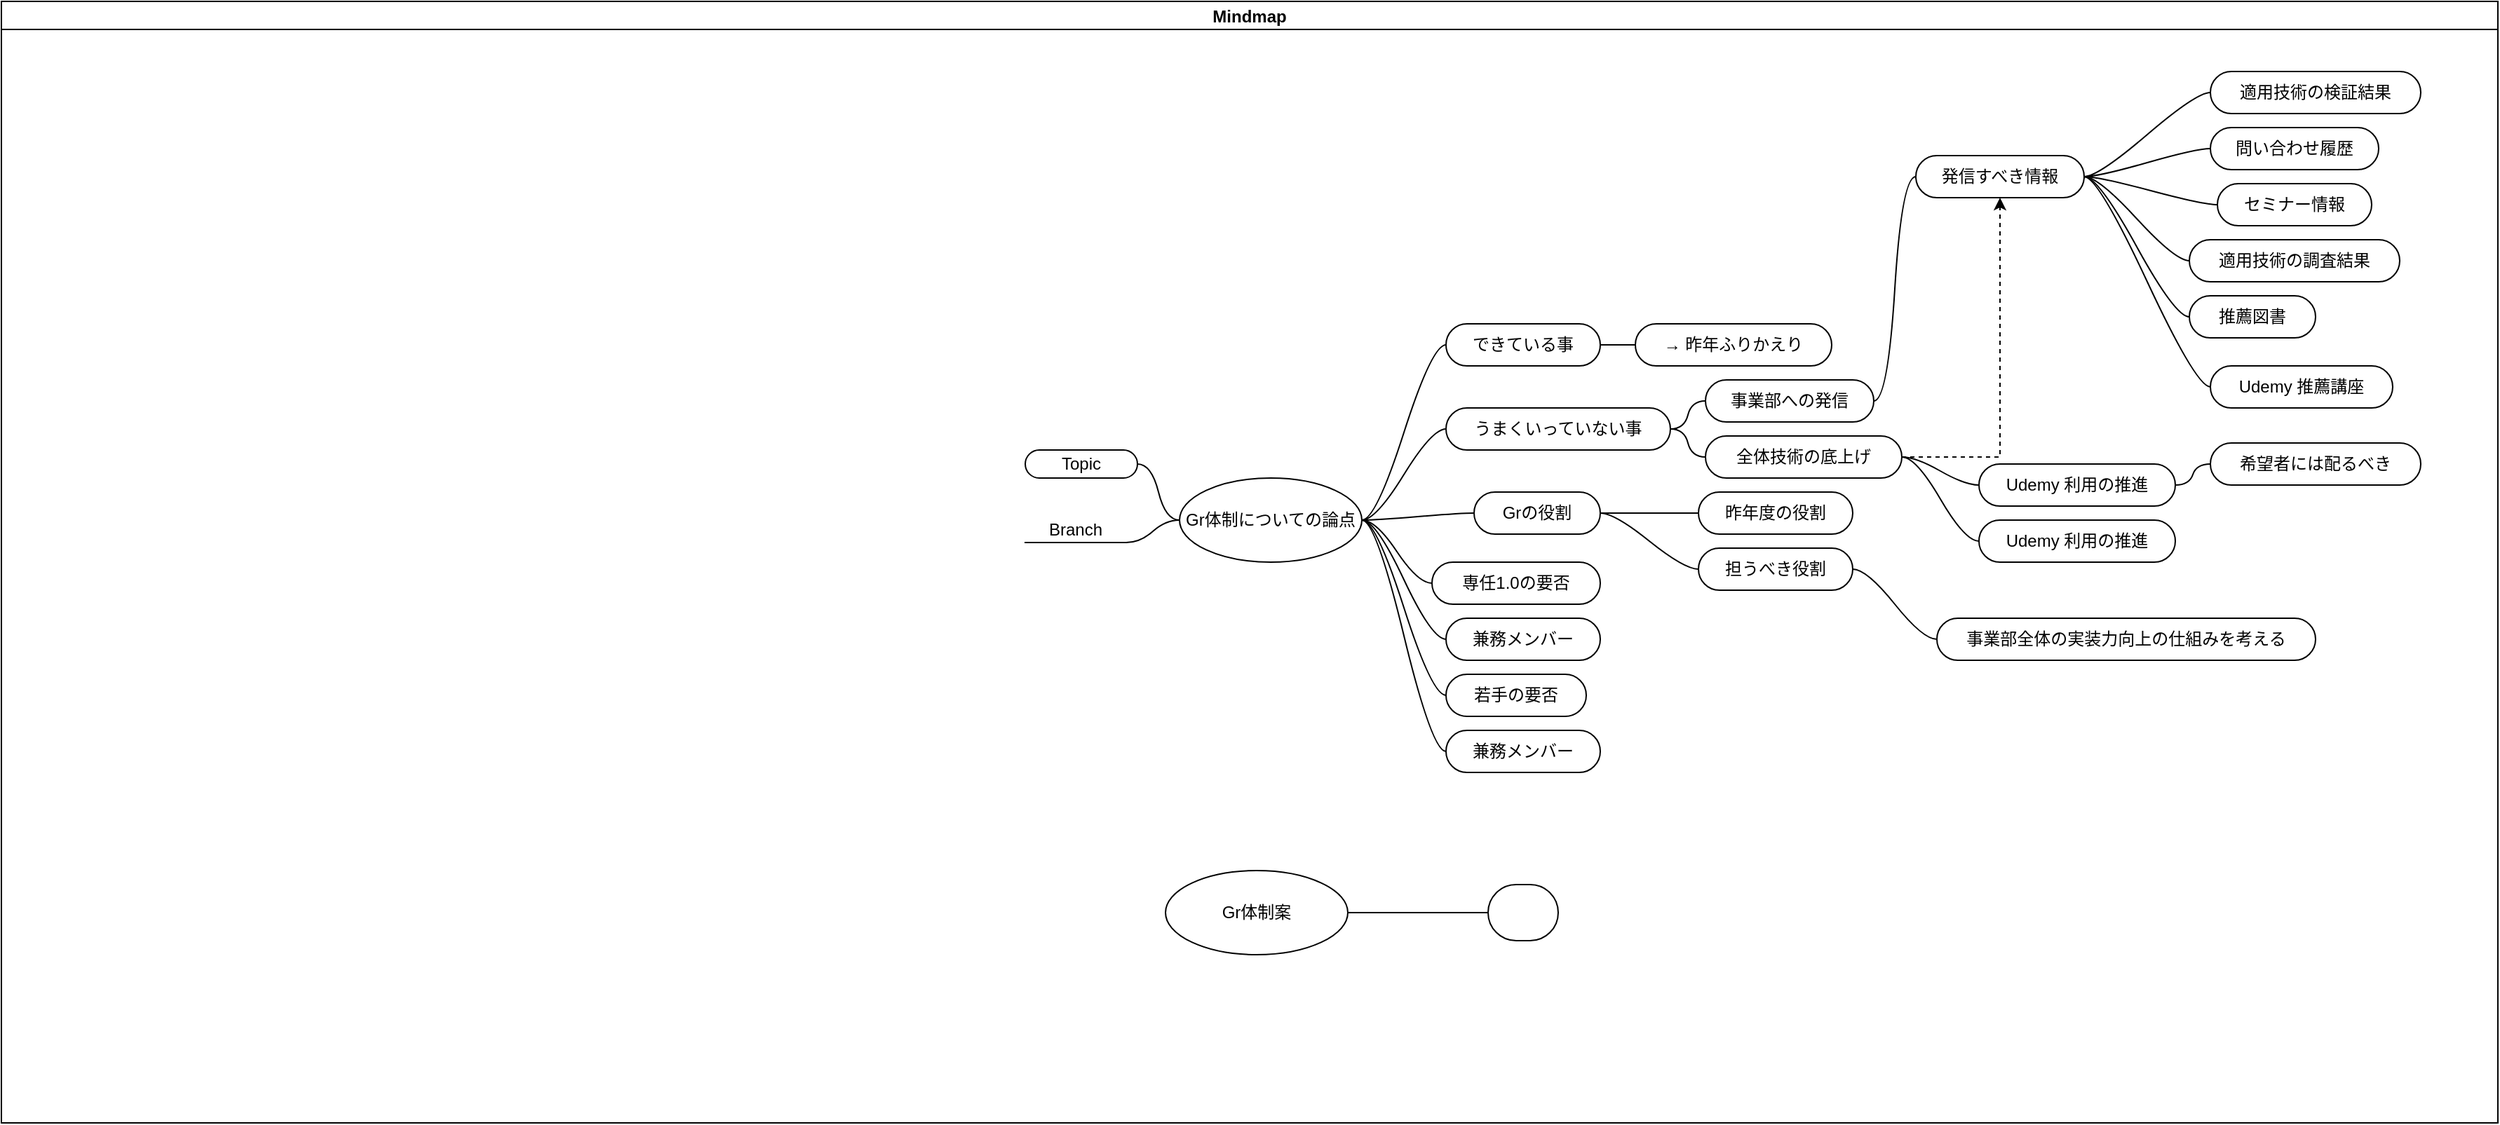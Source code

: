<mxfile version="20.0.1" type="github">
  <diagram name="Page-1" id="ad52d381-51e7-2e0d-a935-2d0ddd2fd229">
    <mxGraphModel dx="1849" dy="418" grid="1" gridSize="10" guides="1" tooltips="1" connect="1" arrows="1" fold="1" page="1" pageScale="1" pageWidth="1100" pageHeight="850" background="none" math="0" shadow="0">
      <root>
        <mxCell id="0" />
        <mxCell id="1" parent="0" />
        <mxCell id="04sgWp-ZvmJj8OrhsIiC-1" value="Mindmap" style="swimlane;startSize=20;horizontal=1;containerType=tree;" vertex="1" parent="1">
          <mxGeometry x="-450" y="50" width="1780" height="800" as="geometry" />
        </mxCell>
        <mxCell id="04sgWp-ZvmJj8OrhsIiC-2" value="" style="edgeStyle=entityRelationEdgeStyle;startArrow=none;endArrow=none;segment=10;curved=1;rounded=0;" edge="1" parent="04sgWp-ZvmJj8OrhsIiC-1" source="04sgWp-ZvmJj8OrhsIiC-6" target="04sgWp-ZvmJj8OrhsIiC-7">
          <mxGeometry relative="1" as="geometry" />
        </mxCell>
        <mxCell id="04sgWp-ZvmJj8OrhsIiC-4" value="" style="edgeStyle=entityRelationEdgeStyle;startArrow=none;endArrow=none;segment=10;curved=1;rounded=0;" edge="1" parent="04sgWp-ZvmJj8OrhsIiC-1" source="04sgWp-ZvmJj8OrhsIiC-6" target="04sgWp-ZvmJj8OrhsIiC-9">
          <mxGeometry relative="1" as="geometry" />
        </mxCell>
        <mxCell id="04sgWp-ZvmJj8OrhsIiC-5" value="" style="edgeStyle=entityRelationEdgeStyle;startArrow=none;endArrow=none;segment=10;curved=1;rounded=0;" edge="1" parent="04sgWp-ZvmJj8OrhsIiC-1" source="04sgWp-ZvmJj8OrhsIiC-6" target="04sgWp-ZvmJj8OrhsIiC-10">
          <mxGeometry relative="1" as="geometry" />
        </mxCell>
        <mxCell id="04sgWp-ZvmJj8OrhsIiC-6" value="Gr体制についての論点" style="ellipse;whiteSpace=wrap;html=1;align=center;treeFolding=1;treeMoving=1;newEdgeStyle={&quot;edgeStyle&quot;:&quot;entityRelationEdgeStyle&quot;,&quot;startArrow&quot;:&quot;none&quot;,&quot;endArrow&quot;:&quot;none&quot;,&quot;segment&quot;:10,&quot;curved&quot;:1};" vertex="1" parent="04sgWp-ZvmJj8OrhsIiC-1">
          <mxGeometry x="840" y="340" width="130" height="60" as="geometry" />
        </mxCell>
        <mxCell id="04sgWp-ZvmJj8OrhsIiC-7" value="うまくいっていない事" style="whiteSpace=wrap;html=1;rounded=1;arcSize=50;align=center;verticalAlign=middle;strokeWidth=1;autosize=1;spacing=4;treeFolding=1;treeMoving=1;newEdgeStyle={&quot;edgeStyle&quot;:&quot;entityRelationEdgeStyle&quot;,&quot;startArrow&quot;:&quot;none&quot;,&quot;endArrow&quot;:&quot;none&quot;,&quot;segment&quot;:10,&quot;curved&quot;:1};" vertex="1" parent="04sgWp-ZvmJj8OrhsIiC-1">
          <mxGeometry x="1030" y="290" width="160" height="30" as="geometry" />
        </mxCell>
        <mxCell id="04sgWp-ZvmJj8OrhsIiC-9" value="Topic" style="whiteSpace=wrap;html=1;rounded=1;arcSize=50;align=center;verticalAlign=middle;strokeWidth=1;autosize=1;spacing=4;treeFolding=1;treeMoving=1;newEdgeStyle={&quot;edgeStyle&quot;:&quot;entityRelationEdgeStyle&quot;,&quot;startArrow&quot;:&quot;none&quot;,&quot;endArrow&quot;:&quot;none&quot;,&quot;segment&quot;:10,&quot;curved&quot;:1};" vertex="1" parent="04sgWp-ZvmJj8OrhsIiC-1">
          <mxGeometry x="730" y="320" width="80" height="20" as="geometry" />
        </mxCell>
        <mxCell id="04sgWp-ZvmJj8OrhsIiC-10" value="Branch" style="whiteSpace=wrap;html=1;shape=partialRectangle;top=0;left=0;bottom=1;right=0;points=[[0,1],[1,1]];fillColor=none;align=center;verticalAlign=bottom;routingCenterY=0.5;snapToPoint=1;autosize=1;treeFolding=1;treeMoving=1;newEdgeStyle={&quot;edgeStyle&quot;:&quot;entityRelationEdgeStyle&quot;,&quot;startArrow&quot;:&quot;none&quot;,&quot;endArrow&quot;:&quot;none&quot;,&quot;segment&quot;:10,&quot;curved&quot;:1};" vertex="1" parent="04sgWp-ZvmJj8OrhsIiC-1">
          <mxGeometry x="730" y="360" width="72" height="26" as="geometry" />
        </mxCell>
        <mxCell id="04sgWp-ZvmJj8OrhsIiC-13" value="" style="edgeStyle=entityRelationEdgeStyle;startArrow=none;endArrow=none;segment=10;curved=1;rounded=0;" edge="1" target="04sgWp-ZvmJj8OrhsIiC-14" source="04sgWp-ZvmJj8OrhsIiC-6" parent="04sgWp-ZvmJj8OrhsIiC-1">
          <mxGeometry relative="1" as="geometry">
            <mxPoint x="520" y="410" as="sourcePoint" />
          </mxGeometry>
        </mxCell>
        <mxCell id="04sgWp-ZvmJj8OrhsIiC-14" value="Grの役割" style="whiteSpace=wrap;html=1;rounded=1;arcSize=50;align=center;verticalAlign=middle;strokeWidth=1;autosize=1;spacing=4;treeFolding=1;treeMoving=1;newEdgeStyle={&quot;edgeStyle&quot;:&quot;entityRelationEdgeStyle&quot;,&quot;startArrow&quot;:&quot;none&quot;,&quot;endArrow&quot;:&quot;none&quot;,&quot;segment&quot;:10,&quot;curved&quot;:1};" vertex="1" parent="04sgWp-ZvmJj8OrhsIiC-1">
          <mxGeometry x="1050" y="350" width="90" height="30" as="geometry" />
        </mxCell>
        <mxCell id="04sgWp-ZvmJj8OrhsIiC-15" value="" style="edgeStyle=entityRelationEdgeStyle;startArrow=none;endArrow=none;segment=10;curved=1;rounded=0;" edge="1" target="04sgWp-ZvmJj8OrhsIiC-16" source="04sgWp-ZvmJj8OrhsIiC-6" parent="04sgWp-ZvmJj8OrhsIiC-1">
          <mxGeometry relative="1" as="geometry">
            <mxPoint x="520" y="410" as="sourcePoint" />
          </mxGeometry>
        </mxCell>
        <mxCell id="04sgWp-ZvmJj8OrhsIiC-16" value="できている事" style="whiteSpace=wrap;html=1;rounded=1;arcSize=50;align=center;verticalAlign=middle;strokeWidth=1;autosize=1;spacing=4;treeFolding=1;treeMoving=1;newEdgeStyle={&quot;edgeStyle&quot;:&quot;entityRelationEdgeStyle&quot;,&quot;startArrow&quot;:&quot;none&quot;,&quot;endArrow&quot;:&quot;none&quot;,&quot;segment&quot;:10,&quot;curved&quot;:1};" vertex="1" parent="04sgWp-ZvmJj8OrhsIiC-1">
          <mxGeometry x="1030" y="230" width="110" height="30" as="geometry" />
        </mxCell>
        <mxCell id="04sgWp-ZvmJj8OrhsIiC-17" value="" style="edgeStyle=entityRelationEdgeStyle;startArrow=none;endArrow=none;segment=10;curved=1;rounded=0;" edge="1" target="04sgWp-ZvmJj8OrhsIiC-18" source="04sgWp-ZvmJj8OrhsIiC-6" parent="04sgWp-ZvmJj8OrhsIiC-1">
          <mxGeometry relative="1" as="geometry">
            <mxPoint x="520" y="410" as="sourcePoint" />
          </mxGeometry>
        </mxCell>
        <mxCell id="04sgWp-ZvmJj8OrhsIiC-18" value="専任1.0の要否" style="whiteSpace=wrap;html=1;rounded=1;arcSize=50;align=center;verticalAlign=middle;strokeWidth=1;autosize=1;spacing=4;treeFolding=1;treeMoving=1;newEdgeStyle={&quot;edgeStyle&quot;:&quot;entityRelationEdgeStyle&quot;,&quot;startArrow&quot;:&quot;none&quot;,&quot;endArrow&quot;:&quot;none&quot;,&quot;segment&quot;:10,&quot;curved&quot;:1};" vertex="1" parent="04sgWp-ZvmJj8OrhsIiC-1">
          <mxGeometry x="1020" y="400" width="120" height="30" as="geometry" />
        </mxCell>
        <mxCell id="04sgWp-ZvmJj8OrhsIiC-19" value="" style="edgeStyle=entityRelationEdgeStyle;startArrow=none;endArrow=none;segment=10;curved=1;rounded=0;" edge="1" target="04sgWp-ZvmJj8OrhsIiC-20" source="04sgWp-ZvmJj8OrhsIiC-6" parent="04sgWp-ZvmJj8OrhsIiC-1">
          <mxGeometry relative="1" as="geometry">
            <mxPoint x="520" y="410" as="sourcePoint" />
          </mxGeometry>
        </mxCell>
        <mxCell id="04sgWp-ZvmJj8OrhsIiC-20" value="兼務メンバー" style="whiteSpace=wrap;html=1;rounded=1;arcSize=50;align=center;verticalAlign=middle;strokeWidth=1;autosize=1;spacing=4;treeFolding=1;treeMoving=1;newEdgeStyle={&quot;edgeStyle&quot;:&quot;entityRelationEdgeStyle&quot;,&quot;startArrow&quot;:&quot;none&quot;,&quot;endArrow&quot;:&quot;none&quot;,&quot;segment&quot;:10,&quot;curved&quot;:1};" vertex="1" parent="04sgWp-ZvmJj8OrhsIiC-1">
          <mxGeometry x="1030" y="440" width="110" height="30" as="geometry" />
        </mxCell>
        <mxCell id="04sgWp-ZvmJj8OrhsIiC-21" value="" style="edgeStyle=entityRelationEdgeStyle;startArrow=none;endArrow=none;segment=10;curved=1;rounded=0;" edge="1" target="04sgWp-ZvmJj8OrhsIiC-22" source="04sgWp-ZvmJj8OrhsIiC-6" parent="04sgWp-ZvmJj8OrhsIiC-1">
          <mxGeometry relative="1" as="geometry">
            <mxPoint x="520" y="410" as="sourcePoint" />
          </mxGeometry>
        </mxCell>
        <mxCell id="04sgWp-ZvmJj8OrhsIiC-22" value="若手の要否" style="whiteSpace=wrap;html=1;rounded=1;arcSize=50;align=center;verticalAlign=middle;strokeWidth=1;autosize=1;spacing=4;treeFolding=1;treeMoving=1;newEdgeStyle={&quot;edgeStyle&quot;:&quot;entityRelationEdgeStyle&quot;,&quot;startArrow&quot;:&quot;none&quot;,&quot;endArrow&quot;:&quot;none&quot;,&quot;segment&quot;:10,&quot;curved&quot;:1};" vertex="1" parent="04sgWp-ZvmJj8OrhsIiC-1">
          <mxGeometry x="1030" y="480" width="100" height="30" as="geometry" />
        </mxCell>
        <mxCell id="04sgWp-ZvmJj8OrhsIiC-23" value="" style="edgeStyle=entityRelationEdgeStyle;startArrow=none;endArrow=none;segment=10;curved=1;rounded=0;" edge="1" target="04sgWp-ZvmJj8OrhsIiC-24" source="04sgWp-ZvmJj8OrhsIiC-6" parent="04sgWp-ZvmJj8OrhsIiC-1">
          <mxGeometry relative="1" as="geometry">
            <mxPoint x="520" y="410" as="sourcePoint" />
          </mxGeometry>
        </mxCell>
        <mxCell id="04sgWp-ZvmJj8OrhsIiC-24" value="兼務メンバー" style="whiteSpace=wrap;html=1;rounded=1;arcSize=50;align=center;verticalAlign=middle;strokeWidth=1;autosize=1;spacing=4;treeFolding=1;treeMoving=1;newEdgeStyle={&quot;edgeStyle&quot;:&quot;entityRelationEdgeStyle&quot;,&quot;startArrow&quot;:&quot;none&quot;,&quot;endArrow&quot;:&quot;none&quot;,&quot;segment&quot;:10,&quot;curved&quot;:1};" vertex="1" parent="04sgWp-ZvmJj8OrhsIiC-1">
          <mxGeometry x="1030" y="520" width="110" height="30" as="geometry" />
        </mxCell>
        <mxCell id="04sgWp-ZvmJj8OrhsIiC-31" value="Gr体制案" style="ellipse;whiteSpace=wrap;html=1;align=center;treeFolding=1;treeMoving=1;newEdgeStyle={&quot;edgeStyle&quot;:&quot;entityRelationEdgeStyle&quot;,&quot;startArrow&quot;:&quot;none&quot;,&quot;endArrow&quot;:&quot;none&quot;,&quot;segment&quot;:10,&quot;curved&quot;:1};" vertex="1" parent="04sgWp-ZvmJj8OrhsIiC-1">
          <mxGeometry x="830" y="620" width="130" height="60" as="geometry" />
        </mxCell>
        <mxCell id="04sgWp-ZvmJj8OrhsIiC-32" value="" style="edgeStyle=entityRelationEdgeStyle;startArrow=none;endArrow=none;segment=10;curved=1;rounded=0;" edge="1" parent="04sgWp-ZvmJj8OrhsIiC-1" source="04sgWp-ZvmJj8OrhsIiC-31" target="04sgWp-ZvmJj8OrhsIiC-33">
          <mxGeometry relative="1" as="geometry">
            <mxPoint x="960" y="640" as="sourcePoint" />
          </mxGeometry>
        </mxCell>
        <mxCell id="04sgWp-ZvmJj8OrhsIiC-33" value="" style="whiteSpace=wrap;html=1;rounded=1;arcSize=50;align=center;verticalAlign=middle;strokeWidth=1;autosize=1;spacing=4;treeFolding=1;treeMoving=1;newEdgeStyle={&quot;edgeStyle&quot;:&quot;entityRelationEdgeStyle&quot;,&quot;startArrow&quot;:&quot;none&quot;,&quot;endArrow&quot;:&quot;none&quot;,&quot;segment&quot;:10,&quot;curved&quot;:1};" vertex="1" parent="04sgWp-ZvmJj8OrhsIiC-1">
          <mxGeometry x="1060" y="630" width="50" height="40" as="geometry" />
        </mxCell>
        <mxCell id="04sgWp-ZvmJj8OrhsIiC-38" value="" style="edgeStyle=entityRelationEdgeStyle;startArrow=none;endArrow=none;segment=10;curved=1;rounded=0;" edge="1" target="04sgWp-ZvmJj8OrhsIiC-39" source="04sgWp-ZvmJj8OrhsIiC-7" parent="04sgWp-ZvmJj8OrhsIiC-1">
          <mxGeometry relative="1" as="geometry">
            <mxPoint x="530" y="390" as="sourcePoint" />
          </mxGeometry>
        </mxCell>
        <mxCell id="04sgWp-ZvmJj8OrhsIiC-39" value="事業部への発信" style="whiteSpace=wrap;html=1;rounded=1;arcSize=50;align=center;verticalAlign=middle;strokeWidth=1;autosize=1;spacing=4;treeFolding=1;treeMoving=1;newEdgeStyle={&quot;edgeStyle&quot;:&quot;entityRelationEdgeStyle&quot;,&quot;startArrow&quot;:&quot;none&quot;,&quot;endArrow&quot;:&quot;none&quot;,&quot;segment&quot;:10,&quot;curved&quot;:1};" vertex="1" parent="04sgWp-ZvmJj8OrhsIiC-1">
          <mxGeometry x="1215" y="270" width="120" height="30" as="geometry" />
        </mxCell>
        <mxCell id="04sgWp-ZvmJj8OrhsIiC-45" value="" style="edgeStyle=entityRelationEdgeStyle;startArrow=none;endArrow=none;segment=10;curved=1;rounded=0;" edge="1" target="04sgWp-ZvmJj8OrhsIiC-46" source="04sgWp-ZvmJj8OrhsIiC-16" parent="04sgWp-ZvmJj8OrhsIiC-1">
          <mxGeometry relative="1" as="geometry">
            <mxPoint x="530" y="390" as="sourcePoint" />
          </mxGeometry>
        </mxCell>
        <mxCell id="04sgWp-ZvmJj8OrhsIiC-46" value="→ 昨年ふりかえり" style="whiteSpace=wrap;html=1;rounded=1;arcSize=50;align=center;verticalAlign=middle;strokeWidth=1;autosize=1;spacing=4;treeFolding=1;treeMoving=1;newEdgeStyle={&quot;edgeStyle&quot;:&quot;entityRelationEdgeStyle&quot;,&quot;startArrow&quot;:&quot;none&quot;,&quot;endArrow&quot;:&quot;none&quot;,&quot;segment&quot;:10,&quot;curved&quot;:1};" vertex="1" parent="04sgWp-ZvmJj8OrhsIiC-1">
          <mxGeometry x="1165" y="230" width="140" height="30" as="geometry" />
        </mxCell>
        <mxCell id="04sgWp-ZvmJj8OrhsIiC-47" value="" style="edgeStyle=entityRelationEdgeStyle;startArrow=none;endArrow=none;segment=10;curved=1;rounded=0;" edge="1" target="04sgWp-ZvmJj8OrhsIiC-48" source="04sgWp-ZvmJj8OrhsIiC-7" parent="04sgWp-ZvmJj8OrhsIiC-1">
          <mxGeometry relative="1" as="geometry">
            <mxPoint x="700" y="325" as="sourcePoint" />
          </mxGeometry>
        </mxCell>
        <mxCell id="04sgWp-ZvmJj8OrhsIiC-48" value="全体技術の底上げ" style="whiteSpace=wrap;html=1;rounded=1;arcSize=50;align=center;verticalAlign=middle;strokeWidth=1;autosize=1;spacing=4;treeFolding=1;treeMoving=1;newEdgeStyle={&quot;edgeStyle&quot;:&quot;entityRelationEdgeStyle&quot;,&quot;startArrow&quot;:&quot;none&quot;,&quot;endArrow&quot;:&quot;none&quot;,&quot;segment&quot;:10,&quot;curved&quot;:1};" vertex="1" parent="04sgWp-ZvmJj8OrhsIiC-1">
          <mxGeometry x="1215" y="310" width="140" height="30" as="geometry" />
        </mxCell>
        <mxCell id="04sgWp-ZvmJj8OrhsIiC-49" value="" style="edgeStyle=entityRelationEdgeStyle;startArrow=none;endArrow=none;segment=10;curved=1;rounded=0;" edge="1" target="04sgWp-ZvmJj8OrhsIiC-50" source="04sgWp-ZvmJj8OrhsIiC-14" parent="04sgWp-ZvmJj8OrhsIiC-1">
          <mxGeometry relative="1" as="geometry">
            <mxPoint x="480" y="390" as="sourcePoint" />
          </mxGeometry>
        </mxCell>
        <mxCell id="04sgWp-ZvmJj8OrhsIiC-50" value="昨年度の役割" style="whiteSpace=wrap;html=1;rounded=1;arcSize=50;align=center;verticalAlign=middle;strokeWidth=1;autosize=1;spacing=4;treeFolding=1;treeMoving=1;newEdgeStyle={&quot;edgeStyle&quot;:&quot;entityRelationEdgeStyle&quot;,&quot;startArrow&quot;:&quot;none&quot;,&quot;endArrow&quot;:&quot;none&quot;,&quot;segment&quot;:10,&quot;curved&quot;:1};" vertex="1" parent="04sgWp-ZvmJj8OrhsIiC-1">
          <mxGeometry x="1210" y="350" width="110" height="30" as="geometry" />
        </mxCell>
        <mxCell id="04sgWp-ZvmJj8OrhsIiC-51" value="" style="edgeStyle=entityRelationEdgeStyle;startArrow=none;endArrow=none;segment=10;curved=1;rounded=0;" edge="1" target="04sgWp-ZvmJj8OrhsIiC-52" source="04sgWp-ZvmJj8OrhsIiC-14" parent="04sgWp-ZvmJj8OrhsIiC-1">
          <mxGeometry relative="1" as="geometry">
            <mxPoint x="650" y="405" as="sourcePoint" />
          </mxGeometry>
        </mxCell>
        <mxCell id="04sgWp-ZvmJj8OrhsIiC-52" value="担うべき役割" style="whiteSpace=wrap;html=1;rounded=1;arcSize=50;align=center;verticalAlign=middle;strokeWidth=1;autosize=1;spacing=4;treeFolding=1;treeMoving=1;newEdgeStyle={&quot;edgeStyle&quot;:&quot;entityRelationEdgeStyle&quot;,&quot;startArrow&quot;:&quot;none&quot;,&quot;endArrow&quot;:&quot;none&quot;,&quot;segment&quot;:10,&quot;curved&quot;:1};" vertex="1" parent="04sgWp-ZvmJj8OrhsIiC-1">
          <mxGeometry x="1210" y="390" width="110" height="30" as="geometry" />
        </mxCell>
        <mxCell id="04sgWp-ZvmJj8OrhsIiC-55" value="" style="edgeStyle=entityRelationEdgeStyle;startArrow=none;endArrow=none;segment=10;curved=1;rounded=0;exitX=1;exitY=0.5;exitDx=0;exitDy=0;" edge="1" target="04sgWp-ZvmJj8OrhsIiC-56" source="04sgWp-ZvmJj8OrhsIiC-72" parent="04sgWp-ZvmJj8OrhsIiC-1">
          <mxGeometry relative="1" as="geometry">
            <mxPoint x="1490" y="140" as="sourcePoint" />
          </mxGeometry>
        </mxCell>
        <mxCell id="04sgWp-ZvmJj8OrhsIiC-56" value="適用技術の調査結果" style="whiteSpace=wrap;html=1;rounded=1;arcSize=50;align=center;verticalAlign=middle;strokeWidth=1;autosize=1;spacing=4;treeFolding=1;treeMoving=1;newEdgeStyle={&quot;edgeStyle&quot;:&quot;entityRelationEdgeStyle&quot;,&quot;startArrow&quot;:&quot;none&quot;,&quot;endArrow&quot;:&quot;none&quot;,&quot;segment&quot;:10,&quot;curved&quot;:1};" vertex="1" parent="04sgWp-ZvmJj8OrhsIiC-1">
          <mxGeometry x="1560" y="170" width="150" height="30" as="geometry" />
        </mxCell>
        <mxCell id="04sgWp-ZvmJj8OrhsIiC-59" value="" style="edgeStyle=entityRelationEdgeStyle;startArrow=none;endArrow=none;segment=10;curved=1;rounded=0;exitX=1;exitY=0.5;exitDx=0;exitDy=0;" edge="1" target="04sgWp-ZvmJj8OrhsIiC-60" source="04sgWp-ZvmJj8OrhsIiC-72" parent="04sgWp-ZvmJj8OrhsIiC-1">
          <mxGeometry relative="1" as="geometry">
            <mxPoint x="845" y="305" as="sourcePoint" />
          </mxGeometry>
        </mxCell>
        <mxCell id="04sgWp-ZvmJj8OrhsIiC-60" value="セミナー情報" style="whiteSpace=wrap;html=1;rounded=1;arcSize=50;align=center;verticalAlign=middle;strokeWidth=1;autosize=1;spacing=4;treeFolding=1;treeMoving=1;newEdgeStyle={&quot;edgeStyle&quot;:&quot;entityRelationEdgeStyle&quot;,&quot;startArrow&quot;:&quot;none&quot;,&quot;endArrow&quot;:&quot;none&quot;,&quot;segment&quot;:10,&quot;curved&quot;:1};" vertex="1" parent="04sgWp-ZvmJj8OrhsIiC-1">
          <mxGeometry x="1580" y="130" width="110" height="30" as="geometry" />
        </mxCell>
        <mxCell id="04sgWp-ZvmJj8OrhsIiC-63" value="" style="edgeStyle=entityRelationEdgeStyle;startArrow=none;endArrow=none;segment=10;curved=1;rounded=0;exitX=1;exitY=0.5;exitDx=0;exitDy=0;" edge="1" target="04sgWp-ZvmJj8OrhsIiC-64" source="04sgWp-ZvmJj8OrhsIiC-72" parent="04sgWp-ZvmJj8OrhsIiC-1">
          <mxGeometry relative="1" as="geometry">
            <mxPoint x="700" y="325" as="sourcePoint" />
          </mxGeometry>
        </mxCell>
        <mxCell id="04sgWp-ZvmJj8OrhsIiC-64" value="推薦図書" style="whiteSpace=wrap;html=1;rounded=1;arcSize=50;align=center;verticalAlign=middle;strokeWidth=1;autosize=1;spacing=4;treeFolding=1;treeMoving=1;newEdgeStyle={&quot;edgeStyle&quot;:&quot;entityRelationEdgeStyle&quot;,&quot;startArrow&quot;:&quot;none&quot;,&quot;endArrow&quot;:&quot;none&quot;,&quot;segment&quot;:10,&quot;curved&quot;:1};" vertex="1" parent="04sgWp-ZvmJj8OrhsIiC-1">
          <mxGeometry x="1560" y="210" width="90" height="30" as="geometry" />
        </mxCell>
        <mxCell id="04sgWp-ZvmJj8OrhsIiC-65" value="" style="edgeStyle=entityRelationEdgeStyle;startArrow=none;endArrow=none;segment=10;curved=1;rounded=0;exitX=1;exitY=0.5;exitDx=0;exitDy=0;" edge="1" target="04sgWp-ZvmJj8OrhsIiC-66" source="04sgWp-ZvmJj8OrhsIiC-72" parent="04sgWp-ZvmJj8OrhsIiC-1">
          <mxGeometry relative="1" as="geometry">
            <mxPoint x="865" y="345" as="sourcePoint" />
          </mxGeometry>
        </mxCell>
        <mxCell id="04sgWp-ZvmJj8OrhsIiC-66" value="Udemy 推薦講座" style="whiteSpace=wrap;html=1;rounded=1;arcSize=50;align=center;verticalAlign=middle;strokeWidth=1;autosize=1;spacing=4;treeFolding=1;treeMoving=1;newEdgeStyle={&quot;edgeStyle&quot;:&quot;entityRelationEdgeStyle&quot;,&quot;startArrow&quot;:&quot;none&quot;,&quot;endArrow&quot;:&quot;none&quot;,&quot;segment&quot;:10,&quot;curved&quot;:1};" vertex="1" parent="04sgWp-ZvmJj8OrhsIiC-1">
          <mxGeometry x="1575" y="260" width="130" height="30" as="geometry" />
        </mxCell>
        <mxCell id="04sgWp-ZvmJj8OrhsIiC-67" value="" style="edgeStyle=entityRelationEdgeStyle;startArrow=none;endArrow=none;segment=10;curved=1;rounded=0;exitX=1;exitY=0.5;exitDx=0;exitDy=0;" edge="1" target="04sgWp-ZvmJj8OrhsIiC-68" source="04sgWp-ZvmJj8OrhsIiC-72" parent="04sgWp-ZvmJj8OrhsIiC-1">
          <mxGeometry relative="1" as="geometry">
            <mxPoint x="845" y="305" as="sourcePoint" />
          </mxGeometry>
        </mxCell>
        <mxCell id="04sgWp-ZvmJj8OrhsIiC-68" value="問い合わせ履歴" style="whiteSpace=wrap;html=1;rounded=1;arcSize=50;align=center;verticalAlign=middle;strokeWidth=1;autosize=1;spacing=4;treeFolding=1;treeMoving=1;newEdgeStyle={&quot;edgeStyle&quot;:&quot;entityRelationEdgeStyle&quot;,&quot;startArrow&quot;:&quot;none&quot;,&quot;endArrow&quot;:&quot;none&quot;,&quot;segment&quot;:10,&quot;curved&quot;:1};" vertex="1" parent="04sgWp-ZvmJj8OrhsIiC-1">
          <mxGeometry x="1575" y="90" width="120" height="30" as="geometry" />
        </mxCell>
        <mxCell id="04sgWp-ZvmJj8OrhsIiC-69" value="" style="edgeStyle=entityRelationEdgeStyle;startArrow=none;endArrow=none;segment=10;curved=1;rounded=0;exitX=1;exitY=0.5;exitDx=0;exitDy=0;" edge="1" target="04sgWp-ZvmJj8OrhsIiC-70" source="04sgWp-ZvmJj8OrhsIiC-72" parent="04sgWp-ZvmJj8OrhsIiC-1">
          <mxGeometry relative="1" as="geometry">
            <mxPoint x="845" y="305" as="sourcePoint" />
          </mxGeometry>
        </mxCell>
        <mxCell id="04sgWp-ZvmJj8OrhsIiC-70" value="適用技術の検証結果" style="whiteSpace=wrap;html=1;rounded=1;arcSize=50;align=center;verticalAlign=middle;strokeWidth=1;autosize=1;spacing=4;treeFolding=1;treeMoving=1;newEdgeStyle={&quot;edgeStyle&quot;:&quot;entityRelationEdgeStyle&quot;,&quot;startArrow&quot;:&quot;none&quot;,&quot;endArrow&quot;:&quot;none&quot;,&quot;segment&quot;:10,&quot;curved&quot;:1};" vertex="1" parent="04sgWp-ZvmJj8OrhsIiC-1">
          <mxGeometry x="1575" y="50" width="150" height="30" as="geometry" />
        </mxCell>
        <mxCell id="04sgWp-ZvmJj8OrhsIiC-71" value="" style="edgeStyle=entityRelationEdgeStyle;startArrow=none;endArrow=none;segment=10;curved=1;rounded=0;" edge="1" target="04sgWp-ZvmJj8OrhsIiC-72" source="04sgWp-ZvmJj8OrhsIiC-39" parent="04sgWp-ZvmJj8OrhsIiC-1">
          <mxGeometry relative="1" as="geometry">
            <mxPoint x="845" y="305" as="sourcePoint" />
          </mxGeometry>
        </mxCell>
        <mxCell id="04sgWp-ZvmJj8OrhsIiC-72" value="発信すべき情報" style="whiteSpace=wrap;html=1;rounded=1;arcSize=50;align=center;verticalAlign=middle;strokeWidth=1;autosize=1;spacing=4;treeFolding=1;treeMoving=1;newEdgeStyle={&quot;edgeStyle&quot;:&quot;entityRelationEdgeStyle&quot;,&quot;startArrow&quot;:&quot;none&quot;,&quot;endArrow&quot;:&quot;none&quot;,&quot;segment&quot;:10,&quot;curved&quot;:1};" vertex="1" parent="04sgWp-ZvmJj8OrhsIiC-1">
          <mxGeometry x="1365" y="110" width="120" height="30" as="geometry" />
        </mxCell>
        <mxCell id="04sgWp-ZvmJj8OrhsIiC-73" style="edgeStyle=orthogonalEdgeStyle;rounded=0;orthogonalLoop=1;jettySize=auto;html=1;entryX=0.5;entryY=1;entryDx=0;entryDy=0;sketch=0;dashed=1;" edge="1" parent="04sgWp-ZvmJj8OrhsIiC-1" source="04sgWp-ZvmJj8OrhsIiC-48" target="04sgWp-ZvmJj8OrhsIiC-72">
          <mxGeometry relative="1" as="geometry">
            <mxPoint x="1420" y="230" as="targetPoint" />
          </mxGeometry>
        </mxCell>
        <mxCell id="04sgWp-ZvmJj8OrhsIiC-74" value="" style="edgeStyle=entityRelationEdgeStyle;startArrow=none;endArrow=none;segment=10;curved=1;rounded=0;" edge="1" target="04sgWp-ZvmJj8OrhsIiC-75" source="04sgWp-ZvmJj8OrhsIiC-48" parent="04sgWp-ZvmJj8OrhsIiC-1">
          <mxGeometry relative="1" as="geometry">
            <mxPoint x="740" y="325" as="sourcePoint" />
          </mxGeometry>
        </mxCell>
        <mxCell id="04sgWp-ZvmJj8OrhsIiC-75" value="Udemy 利用の推進" style="whiteSpace=wrap;html=1;rounded=1;arcSize=50;align=center;verticalAlign=middle;strokeWidth=1;autosize=1;spacing=4;treeFolding=1;treeMoving=1;newEdgeStyle={&quot;edgeStyle&quot;:&quot;entityRelationEdgeStyle&quot;,&quot;startArrow&quot;:&quot;none&quot;,&quot;endArrow&quot;:&quot;none&quot;,&quot;segment&quot;:10,&quot;curved&quot;:1};" vertex="1" parent="04sgWp-ZvmJj8OrhsIiC-1">
          <mxGeometry x="1410" y="330" width="140" height="30" as="geometry" />
        </mxCell>
        <mxCell id="04sgWp-ZvmJj8OrhsIiC-76" value="" style="edgeStyle=entityRelationEdgeStyle;startArrow=none;endArrow=none;segment=10;curved=1;rounded=0;" edge="1" target="04sgWp-ZvmJj8OrhsIiC-77" source="04sgWp-ZvmJj8OrhsIiC-75" parent="04sgWp-ZvmJj8OrhsIiC-1">
          <mxGeometry relative="1" as="geometry">
            <mxPoint x="905" y="345" as="sourcePoint" />
          </mxGeometry>
        </mxCell>
        <mxCell id="04sgWp-ZvmJj8OrhsIiC-77" value="希望者には配るべき" style="whiteSpace=wrap;html=1;rounded=1;arcSize=50;align=center;verticalAlign=middle;strokeWidth=1;autosize=1;spacing=4;treeFolding=1;treeMoving=1;newEdgeStyle={&quot;edgeStyle&quot;:&quot;entityRelationEdgeStyle&quot;,&quot;startArrow&quot;:&quot;none&quot;,&quot;endArrow&quot;:&quot;none&quot;,&quot;segment&quot;:10,&quot;curved&quot;:1};" vertex="1" parent="04sgWp-ZvmJj8OrhsIiC-1">
          <mxGeometry x="1575" y="315" width="150" height="30" as="geometry" />
        </mxCell>
        <mxCell id="04sgWp-ZvmJj8OrhsIiC-78" value="" style="edgeStyle=entityRelationEdgeStyle;startArrow=none;endArrow=none;segment=10;curved=1;rounded=0;" edge="1" target="04sgWp-ZvmJj8OrhsIiC-79" source="04sgWp-ZvmJj8OrhsIiC-48" parent="04sgWp-ZvmJj8OrhsIiC-1">
          <mxGeometry relative="1" as="geometry">
            <mxPoint x="905" y="345" as="sourcePoint" />
          </mxGeometry>
        </mxCell>
        <mxCell id="04sgWp-ZvmJj8OrhsIiC-79" value="Udemy 利用の推進" style="whiteSpace=wrap;html=1;rounded=1;arcSize=50;align=center;verticalAlign=middle;strokeWidth=1;autosize=1;spacing=4;treeFolding=1;treeMoving=1;newEdgeStyle={&quot;edgeStyle&quot;:&quot;entityRelationEdgeStyle&quot;,&quot;startArrow&quot;:&quot;none&quot;,&quot;endArrow&quot;:&quot;none&quot;,&quot;segment&quot;:10,&quot;curved&quot;:1};" vertex="1" parent="04sgWp-ZvmJj8OrhsIiC-1">
          <mxGeometry x="1410" y="370" width="140" height="30" as="geometry" />
        </mxCell>
        <mxCell id="04sgWp-ZvmJj8OrhsIiC-80" value="" style="edgeStyle=entityRelationEdgeStyle;startArrow=none;endArrow=none;segment=10;curved=1;rounded=0;" edge="1" target="04sgWp-ZvmJj8OrhsIiC-81" source="04sgWp-ZvmJj8OrhsIiC-52" parent="04sgWp-ZvmJj8OrhsIiC-1">
          <mxGeometry relative="1" as="geometry">
            <mxPoint x="690" y="385" as="sourcePoint" />
          </mxGeometry>
        </mxCell>
        <mxCell id="04sgWp-ZvmJj8OrhsIiC-81" value="事業部全体の実装力向上の仕組みを考える" style="whiteSpace=wrap;html=1;rounded=1;arcSize=50;align=center;verticalAlign=middle;strokeWidth=1;autosize=1;spacing=4;treeFolding=1;treeMoving=1;newEdgeStyle={&quot;edgeStyle&quot;:&quot;entityRelationEdgeStyle&quot;,&quot;startArrow&quot;:&quot;none&quot;,&quot;endArrow&quot;:&quot;none&quot;,&quot;segment&quot;:10,&quot;curved&quot;:1};" vertex="1" parent="04sgWp-ZvmJj8OrhsIiC-1">
          <mxGeometry x="1380" y="440" width="270" height="30" as="geometry" />
        </mxCell>
      </root>
    </mxGraphModel>
  </diagram>
</mxfile>
